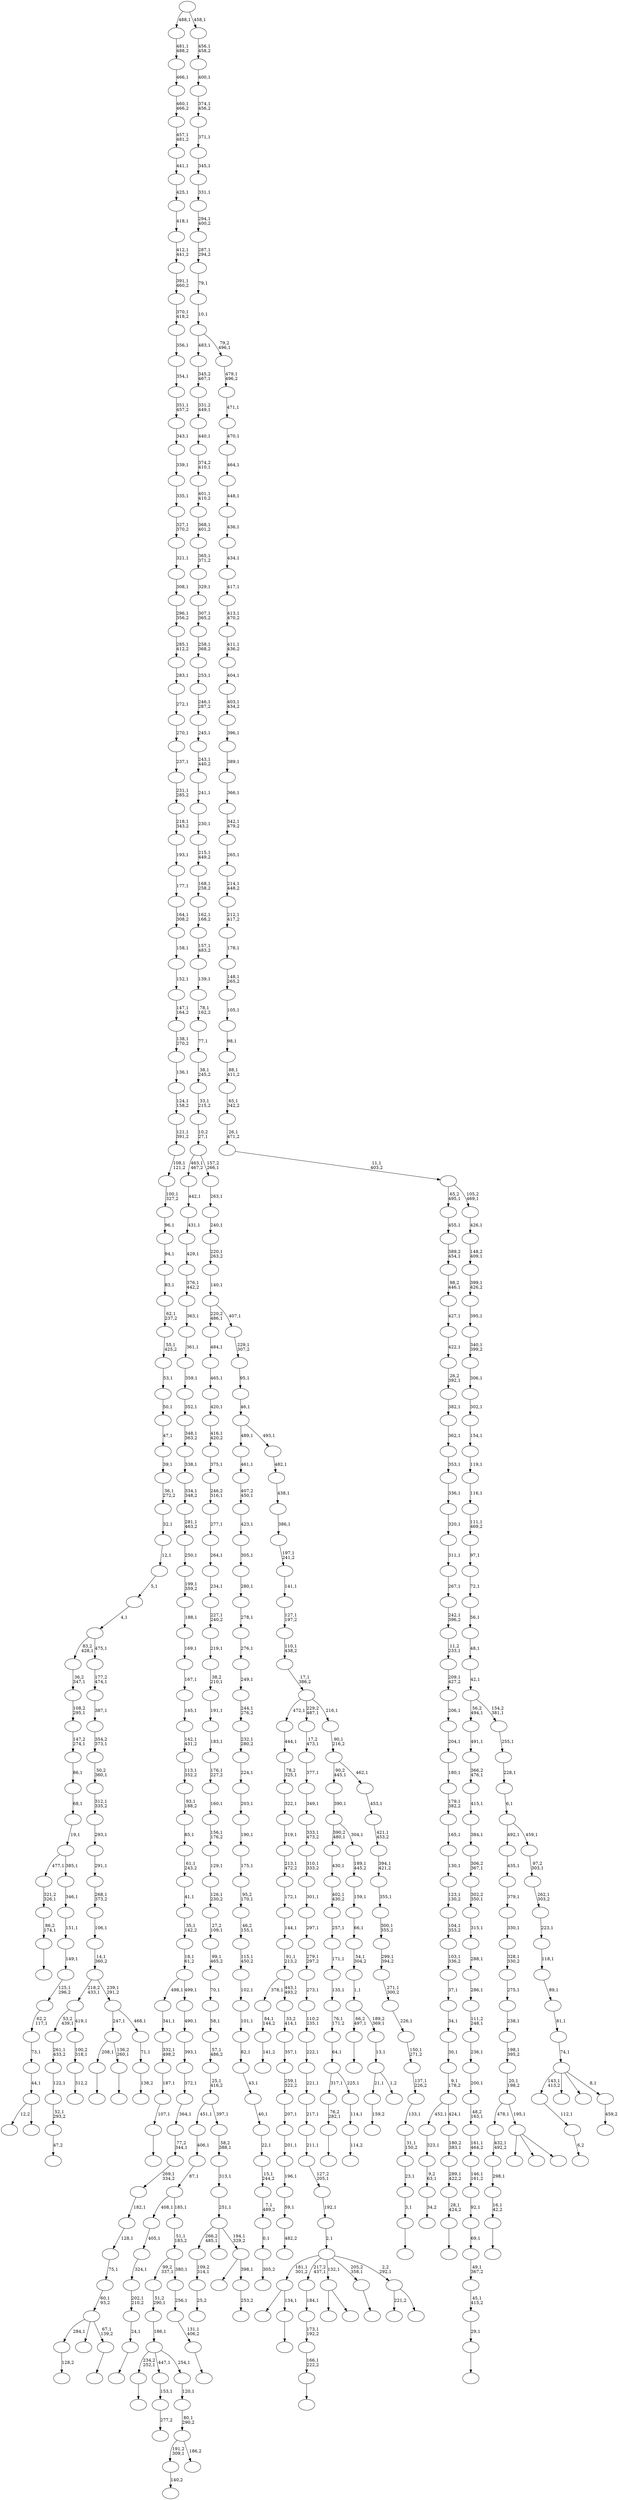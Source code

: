 digraph T {
	550 [label=""]
	549 [label=""]
	548 [label=""]
	547 [label=""]
	546 [label=""]
	545 [label=""]
	544 [label=""]
	543 [label=""]
	542 [label=""]
	541 [label=""]
	540 [label=""]
	539 [label=""]
	538 [label=""]
	537 [label=""]
	536 [label=""]
	535 [label=""]
	534 [label=""]
	533 [label=""]
	532 [label=""]
	531 [label=""]
	530 [label=""]
	529 [label=""]
	528 [label=""]
	527 [label=""]
	526 [label=""]
	525 [label=""]
	524 [label=""]
	523 [label=""]
	522 [label=""]
	521 [label=""]
	520 [label=""]
	519 [label=""]
	518 [label=""]
	517 [label=""]
	516 [label=""]
	515 [label=""]
	514 [label=""]
	513 [label=""]
	512 [label=""]
	511 [label=""]
	510 [label=""]
	509 [label=""]
	508 [label=""]
	507 [label=""]
	506 [label=""]
	505 [label=""]
	504 [label=""]
	503 [label=""]
	502 [label=""]
	501 [label=""]
	500 [label=""]
	499 [label=""]
	498 [label=""]
	497 [label=""]
	496 [label=""]
	495 [label=""]
	494 [label=""]
	493 [label=""]
	492 [label=""]
	491 [label=""]
	490 [label=""]
	489 [label=""]
	488 [label=""]
	487 [label=""]
	486 [label=""]
	485 [label=""]
	484 [label=""]
	483 [label=""]
	482 [label=""]
	481 [label=""]
	480 [label=""]
	479 [label=""]
	478 [label=""]
	477 [label=""]
	476 [label=""]
	475 [label=""]
	474 [label=""]
	473 [label=""]
	472 [label=""]
	471 [label=""]
	470 [label=""]
	469 [label=""]
	468 [label=""]
	467 [label=""]
	466 [label=""]
	465 [label=""]
	464 [label=""]
	463 [label=""]
	462 [label=""]
	461 [label=""]
	460 [label=""]
	459 [label=""]
	458 [label=""]
	457 [label=""]
	456 [label=""]
	455 [label=""]
	454 [label=""]
	453 [label=""]
	452 [label=""]
	451 [label=""]
	450 [label=""]
	449 [label=""]
	448 [label=""]
	447 [label=""]
	446 [label=""]
	445 [label=""]
	444 [label=""]
	443 [label=""]
	442 [label=""]
	441 [label=""]
	440 [label=""]
	439 [label=""]
	438 [label=""]
	437 [label=""]
	436 [label=""]
	435 [label=""]
	434 [label=""]
	433 [label=""]
	432 [label=""]
	431 [label=""]
	430 [label=""]
	429 [label=""]
	428 [label=""]
	427 [label=""]
	426 [label=""]
	425 [label=""]
	424 [label=""]
	423 [label=""]
	422 [label=""]
	421 [label=""]
	420 [label=""]
	419 [label=""]
	418 [label=""]
	417 [label=""]
	416 [label=""]
	415 [label=""]
	414 [label=""]
	413 [label=""]
	412 [label=""]
	411 [label=""]
	410 [label=""]
	409 [label=""]
	408 [label=""]
	407 [label=""]
	406 [label=""]
	405 [label=""]
	404 [label=""]
	403 [label=""]
	402 [label=""]
	401 [label=""]
	400 [label=""]
	399 [label=""]
	398 [label=""]
	397 [label=""]
	396 [label=""]
	395 [label=""]
	394 [label=""]
	393 [label=""]
	392 [label=""]
	391 [label=""]
	390 [label=""]
	389 [label=""]
	388 [label=""]
	387 [label=""]
	386 [label=""]
	385 [label=""]
	384 [label=""]
	383 [label=""]
	382 [label=""]
	381 [label=""]
	380 [label=""]
	379 [label=""]
	378 [label=""]
	377 [label=""]
	376 [label=""]
	375 [label=""]
	374 [label=""]
	373 [label=""]
	372 [label=""]
	371 [label=""]
	370 [label=""]
	369 [label=""]
	368 [label=""]
	367 [label=""]
	366 [label=""]
	365 [label=""]
	364 [label=""]
	363 [label=""]
	362 [label=""]
	361 [label=""]
	360 [label=""]
	359 [label=""]
	358 [label=""]
	357 [label=""]
	356 [label=""]
	355 [label=""]
	354 [label=""]
	353 [label=""]
	352 [label=""]
	351 [label=""]
	350 [label=""]
	349 [label=""]
	348 [label=""]
	347 [label=""]
	346 [label=""]
	345 [label=""]
	344 [label=""]
	343 [label=""]
	342 [label=""]
	341 [label=""]
	340 [label=""]
	339 [label=""]
	338 [label=""]
	337 [label=""]
	336 [label=""]
	335 [label=""]
	334 [label=""]
	333 [label=""]
	332 [label=""]
	331 [label=""]
	330 [label=""]
	329 [label=""]
	328 [label=""]
	327 [label=""]
	326 [label=""]
	325 [label=""]
	324 [label=""]
	323 [label=""]
	322 [label=""]
	321 [label=""]
	320 [label=""]
	319 [label=""]
	318 [label=""]
	317 [label=""]
	316 [label=""]
	315 [label=""]
	314 [label=""]
	313 [label=""]
	312 [label=""]
	311 [label=""]
	310 [label=""]
	309 [label=""]
	308 [label=""]
	307 [label=""]
	306 [label=""]
	305 [label=""]
	304 [label=""]
	303 [label=""]
	302 [label=""]
	301 [label=""]
	300 [label=""]
	299 [label=""]
	298 [label=""]
	297 [label=""]
	296 [label=""]
	295 [label=""]
	294 [label=""]
	293 [label=""]
	292 [label=""]
	291 [label=""]
	290 [label=""]
	289 [label=""]
	288 [label=""]
	287 [label=""]
	286 [label=""]
	285 [label=""]
	284 [label=""]
	283 [label=""]
	282 [label=""]
	281 [label=""]
	280 [label=""]
	279 [label=""]
	278 [label=""]
	277 [label=""]
	276 [label=""]
	275 [label=""]
	274 [label=""]
	273 [label=""]
	272 [label=""]
	271 [label=""]
	270 [label=""]
	269 [label=""]
	268 [label=""]
	267 [label=""]
	266 [label=""]
	265 [label=""]
	264 [label=""]
	263 [label=""]
	262 [label=""]
	261 [label=""]
	260 [label=""]
	259 [label=""]
	258 [label=""]
	257 [label=""]
	256 [label=""]
	255 [label=""]
	254 [label=""]
	253 [label=""]
	252 [label=""]
	251 [label=""]
	250 [label=""]
	249 [label=""]
	248 [label=""]
	247 [label=""]
	246 [label=""]
	245 [label=""]
	244 [label=""]
	243 [label=""]
	242 [label=""]
	241 [label=""]
	240 [label=""]
	239 [label=""]
	238 [label=""]
	237 [label=""]
	236 [label=""]
	235 [label=""]
	234 [label=""]
	233 [label=""]
	232 [label=""]
	231 [label=""]
	230 [label=""]
	229 [label=""]
	228 [label=""]
	227 [label=""]
	226 [label=""]
	225 [label=""]
	224 [label=""]
	223 [label=""]
	222 [label=""]
	221 [label=""]
	220 [label=""]
	219 [label=""]
	218 [label=""]
	217 [label=""]
	216 [label=""]
	215 [label=""]
	214 [label=""]
	213 [label=""]
	212 [label=""]
	211 [label=""]
	210 [label=""]
	209 [label=""]
	208 [label=""]
	207 [label=""]
	206 [label=""]
	205 [label=""]
	204 [label=""]
	203 [label=""]
	202 [label=""]
	201 [label=""]
	200 [label=""]
	199 [label=""]
	198 [label=""]
	197 [label=""]
	196 [label=""]
	195 [label=""]
	194 [label=""]
	193 [label=""]
	192 [label=""]
	191 [label=""]
	190 [label=""]
	189 [label=""]
	188 [label=""]
	187 [label=""]
	186 [label=""]
	185 [label=""]
	184 [label=""]
	183 [label=""]
	182 [label=""]
	181 [label=""]
	180 [label=""]
	179 [label=""]
	178 [label=""]
	177 [label=""]
	176 [label=""]
	175 [label=""]
	174 [label=""]
	173 [label=""]
	172 [label=""]
	171 [label=""]
	170 [label=""]
	169 [label=""]
	168 [label=""]
	167 [label=""]
	166 [label=""]
	165 [label=""]
	164 [label=""]
	163 [label=""]
	162 [label=""]
	161 [label=""]
	160 [label=""]
	159 [label=""]
	158 [label=""]
	157 [label=""]
	156 [label=""]
	155 [label=""]
	154 [label=""]
	153 [label=""]
	152 [label=""]
	151 [label=""]
	150 [label=""]
	149 [label=""]
	148 [label=""]
	147 [label=""]
	146 [label=""]
	145 [label=""]
	144 [label=""]
	143 [label=""]
	142 [label=""]
	141 [label=""]
	140 [label=""]
	139 [label=""]
	138 [label=""]
	137 [label=""]
	136 [label=""]
	135 [label=""]
	134 [label=""]
	133 [label=""]
	132 [label=""]
	131 [label=""]
	130 [label=""]
	129 [label=""]
	128 [label=""]
	127 [label=""]
	126 [label=""]
	125 [label=""]
	124 [label=""]
	123 [label=""]
	122 [label=""]
	121 [label=""]
	120 [label=""]
	119 [label=""]
	118 [label=""]
	117 [label=""]
	116 [label=""]
	115 [label=""]
	114 [label=""]
	113 [label=""]
	112 [label=""]
	111 [label=""]
	110 [label=""]
	109 [label=""]
	108 [label=""]
	107 [label=""]
	106 [label=""]
	105 [label=""]
	104 [label=""]
	103 [label=""]
	102 [label=""]
	101 [label=""]
	100 [label=""]
	99 [label=""]
	98 [label=""]
	97 [label=""]
	96 [label=""]
	95 [label=""]
	94 [label=""]
	93 [label=""]
	92 [label=""]
	91 [label=""]
	90 [label=""]
	89 [label=""]
	88 [label=""]
	87 [label=""]
	86 [label=""]
	85 [label=""]
	84 [label=""]
	83 [label=""]
	82 [label=""]
	81 [label=""]
	80 [label=""]
	79 [label=""]
	78 [label=""]
	77 [label=""]
	76 [label=""]
	75 [label=""]
	74 [label=""]
	73 [label=""]
	72 [label=""]
	71 [label=""]
	70 [label=""]
	69 [label=""]
	68 [label=""]
	67 [label=""]
	66 [label=""]
	65 [label=""]
	64 [label=""]
	63 [label=""]
	62 [label=""]
	61 [label=""]
	60 [label=""]
	59 [label=""]
	58 [label=""]
	57 [label=""]
	56 [label=""]
	55 [label=""]
	54 [label=""]
	53 [label=""]
	52 [label=""]
	51 [label=""]
	50 [label=""]
	49 [label=""]
	48 [label=""]
	47 [label=""]
	46 [label=""]
	45 [label=""]
	44 [label=""]
	43 [label=""]
	42 [label=""]
	41 [label=""]
	40 [label=""]
	39 [label=""]
	38 [label=""]
	37 [label=""]
	36 [label=""]
	35 [label=""]
	34 [label=""]
	33 [label=""]
	32 [label=""]
	31 [label=""]
	30 [label=""]
	29 [label=""]
	28 [label=""]
	27 [label=""]
	26 [label=""]
	25 [label=""]
	24 [label=""]
	23 [label=""]
	22 [label=""]
	21 [label=""]
	20 [label=""]
	19 [label=""]
	18 [label=""]
	17 [label=""]
	16 [label=""]
	15 [label=""]
	14 [label=""]
	13 [label=""]
	12 [label=""]
	11 [label=""]
	10 [label=""]
	9 [label=""]
	8 [label=""]
	7 [label=""]
	6 [label=""]
	5 [label=""]
	4 [label=""]
	3 [label=""]
	2 [label=""]
	1 [label=""]
	0 [label=""]
	548 -> 549 [label="25,2"]
	547 -> 548 [label="109,2\n314,1"]
	544 -> 545 [label=""]
	543 -> 544 [label="16,1\n42,2"]
	542 -> 543 [label="298,1"]
	541 -> 542 [label="432,1\n492,2"]
	539 -> 540 [label="128,2"]
	537 -> 538 [label=""]
	536 -> 537 [label="107,1"]
	535 -> 536 [label="187,1"]
	534 -> 535 [label="332,1\n498,2"]
	533 -> 534 [label="341,1"]
	531 -> 532 [label="141,2"]
	530 -> 531 [label="84,1\n144,2"]
	528 -> 529 [label=""]
	524 -> 525 [label="482,2"]
	523 -> 524 [label="59,1"]
	522 -> 523 [label="196,1"]
	521 -> 522 [label="201,1"]
	520 -> 521 [label="207,1"]
	519 -> 520 [label="259,1\n322,2"]
	518 -> 519 [label="357,1"]
	517 -> 518 [label="33,2\n414,1"]
	516 -> 530 [label="378,1"]
	516 -> 517 [label="443,1\n493,2"]
	515 -> 516 [label="91,1\n213,2"]
	514 -> 515 [label="144,1"]
	513 -> 514 [label="172,1"]
	512 -> 513 [label="213,1\n472,2"]
	511 -> 512 [label="319,1"]
	510 -> 511 [label="322,1"]
	509 -> 510 [label="78,2\n325,1"]
	508 -> 509 [label="444,1"]
	506 -> 507 [label="47,2"]
	505 -> 506 [label="52,1\n293,2"]
	504 -> 505 [label="122,1"]
	503 -> 504 [label="261,1\n433,2"]
	500 -> 501 [label=""]
	499 -> 500 [label="86,2\n174,1"]
	498 -> 499 [label="321,2\n326,1"]
	495 -> 496 [label="159,2"]
	493 -> 494 [label=""]
	492 -> 493 [label="76,2\n282,1"]
	490 -> 491 [label="6,2"]
	489 -> 490 [label="112,1"]
	487 -> 488 [label=""]
	486 -> 497 [label=""]
	486 -> 487 [label="134,1"]
	484 -> 485 [label=""]
	483 -> 484 [label="29,1"]
	482 -> 483 [label="45,1\n415,2"]
	481 -> 482 [label="49,1\n367,2"]
	480 -> 481 [label="69,1"]
	479 -> 480 [label="92,1"]
	478 -> 479 [label="146,1\n161,2"]
	477 -> 478 [label="161,1\n464,2"]
	476 -> 477 [label="48,2\n163,1"]
	475 -> 476 [label="200,1"]
	474 -> 475 [label="236,1"]
	473 -> 474 [label="111,2\n248,1"]
	472 -> 473 [label="286,1"]
	471 -> 472 [label="288,1"]
	470 -> 471 [label="315,1"]
	469 -> 470 [label="302,2\n350,1"]
	468 -> 469 [label="306,2\n367,1"]
	467 -> 468 [label="384,1"]
	466 -> 467 [label="415,1"]
	465 -> 466 [label="366,2\n476,1"]
	464 -> 465 [label="491,1"]
	462 -> 463 [label=""]
	460 -> 461 [label=""]
	459 -> 539 [label="284,1"]
	459 -> 526 [label=""]
	459 -> 460 [label="67,1\n139,2"]
	458 -> 459 [label="60,1\n93,2"]
	457 -> 458 [label="75,1"]
	456 -> 457 [label="128,1"]
	455 -> 456 [label="182,1"]
	454 -> 455 [label="269,1\n334,2"]
	453 -> 454 [label="77,2\n344,1"]
	452 -> 453 [label="364,1"]
	451 -> 452 [label="372,1"]
	450 -> 451 [label="393,1"]
	449 -> 450 [label="490,1"]
	448 -> 533 [label="498,1"]
	448 -> 449 [label="499,1"]
	447 -> 448 [label="18,1\n61,2"]
	446 -> 447 [label="35,1\n142,2"]
	445 -> 446 [label="41,1"]
	444 -> 445 [label="61,1\n243,2"]
	443 -> 444 [label="85,1"]
	442 -> 443 [label="93,1\n188,2"]
	441 -> 442 [label="113,1\n352,2"]
	440 -> 441 [label="142,1\n431,2"]
	439 -> 440 [label="145,1"]
	438 -> 439 [label="167,1"]
	437 -> 438 [label="169,1"]
	436 -> 437 [label="188,1"]
	435 -> 436 [label="199,1\n359,2"]
	434 -> 435 [label="250,1"]
	433 -> 434 [label="281,1\n463,2"]
	432 -> 433 [label="334,1\n348,2"]
	431 -> 432 [label="338,1"]
	430 -> 431 [label="348,1\n363,2"]
	429 -> 430 [label="352,1"]
	428 -> 429 [label="359,1"]
	427 -> 428 [label="361,1"]
	426 -> 427 [label="363,1"]
	425 -> 426 [label="376,1\n442,2"]
	424 -> 425 [label="429,1"]
	423 -> 424 [label="431,1"]
	422 -> 423 [label="442,1"]
	420 -> 421 [label="312,2"]
	419 -> 420 [label="100,2\n318,1"]
	418 -> 503 [label="53,2\n439,1"]
	418 -> 419 [label="419,1"]
	415 -> 416 [label="305,2"]
	414 -> 415 [label="0,1"]
	413 -> 414 [label="7,1\n489,2"]
	412 -> 413 [label="15,1\n244,2"]
	411 -> 412 [label="22,1"]
	410 -> 411 [label="40,1"]
	409 -> 410 [label="43,1"]
	408 -> 409 [label="82,1"]
	407 -> 408 [label="101,1"]
	406 -> 407 [label="102,1"]
	405 -> 406 [label="115,1\n450,2"]
	404 -> 405 [label="46,2\n155,1"]
	403 -> 404 [label="95,2\n170,1"]
	402 -> 403 [label="175,1"]
	401 -> 402 [label="190,1"]
	400 -> 401 [label="203,1"]
	399 -> 400 [label="224,1"]
	398 -> 399 [label="232,1\n280,2"]
	397 -> 398 [label="244,1\n276,2"]
	396 -> 397 [label="249,1"]
	395 -> 396 [label="276,1"]
	394 -> 395 [label="278,1"]
	393 -> 394 [label="280,1"]
	392 -> 393 [label="305,1"]
	391 -> 392 [label="423,1"]
	390 -> 391 [label="407,2\n450,1"]
	389 -> 390 [label="461,1"]
	386 -> 387 [label="34,2"]
	385 -> 386 [label="9,2\n63,1"]
	384 -> 385 [label="323,1"]
	381 -> 546 [label="12,2"]
	381 -> 382 [label=""]
	380 -> 381 [label="44,1"]
	379 -> 380 [label="73,1"]
	378 -> 379 [label="62,2\n117,1"]
	377 -> 378 [label="125,1\n296,2"]
	376 -> 377 [label="149,1"]
	375 -> 376 [label="151,1"]
	374 -> 375 [label="346,1"]
	373 -> 498 [label="477,1"]
	373 -> 374 [label="385,1"]
	372 -> 373 [label="19,1"]
	371 -> 372 [label="68,1"]
	370 -> 371 [label="86,1"]
	369 -> 370 [label="147,2\n274,1"]
	368 -> 369 [label="108,2\n295,1"]
	367 -> 368 [label="36,2\n347,1"]
	365 -> 366 [label=""]
	364 -> 365 [label="166,1\n222,2"]
	363 -> 364 [label="173,1\n192,2"]
	362 -> 363 [label="184,1"]
	360 -> 361 [label="114,2"]
	359 -> 360 [label="114,1"]
	358 -> 492 [label="317,1"]
	358 -> 359 [label="225,1"]
	357 -> 358 [label="64,1"]
	356 -> 357 [label="76,1\n171,2"]
	355 -> 356 [label="135,1"]
	354 -> 355 [label="171,1"]
	353 -> 354 [label="257,1"]
	352 -> 353 [label="402,1\n430,2"]
	351 -> 352 [label="430,1"]
	349 -> 350 [label="140,2"]
	347 -> 348 [label=""]
	345 -> 346 [label=""]
	344 -> 345 [label="24,1"]
	343 -> 344 [label="202,1\n210,2"]
	342 -> 343 [label="324,1"]
	341 -> 342 [label="405,1"]
	339 -> 340 [label="277,2"]
	338 -> 339 [label="153,1"]
	336 -> 550 [label=""]
	336 -> 502 [label=""]
	336 -> 337 [label=""]
	335 -> 541 [label="478,1"]
	335 -> 336 [label="195,1"]
	334 -> 335 [label="20,1\n198,2"]
	333 -> 334 [label="198,1\n395,2"]
	332 -> 333 [label="238,1"]
	331 -> 332 [label="275,1"]
	330 -> 331 [label="328,1\n330,2"]
	329 -> 330 [label="330,1"]
	328 -> 329 [label="379,1"]
	327 -> 328 [label="435,1"]
	325 -> 527 [label=""]
	325 -> 326 [label=""]
	323 -> 324 [label=""]
	320 -> 417 [label="221,2"]
	320 -> 321 [label=""]
	319 -> 486 [label="181,1\n301,2"]
	319 -> 362 [label="217,2\n437,1"]
	319 -> 325 [label="132,1"]
	319 -> 323 [label="205,2\n358,1"]
	319 -> 320 [label="2,2\n292,1"]
	318 -> 319 [label="2,1"]
	317 -> 318 [label="192,1"]
	316 -> 317 [label="127,2\n205,1"]
	315 -> 316 [label="211,1"]
	314 -> 315 [label="217,1"]
	313 -> 314 [label="221,1"]
	312 -> 313 [label="222,1"]
	311 -> 312 [label="110,2\n235,1"]
	310 -> 311 [label="273,1"]
	309 -> 310 [label="279,1\n297,2"]
	308 -> 309 [label="297,1"]
	307 -> 308 [label="301,1"]
	306 -> 307 [label="310,1\n333,2"]
	305 -> 306 [label="333,1\n473,2"]
	304 -> 305 [label="349,1"]
	303 -> 304 [label="377,1"]
	302 -> 303 [label="17,2\n473,1"]
	300 -> 301 [label=""]
	299 -> 462 [label="208,1"]
	299 -> 300 [label="136,2\n260,1"]
	297 -> 298 [label=""]
	296 -> 297 [label="28,1\n424,2"]
	295 -> 296 [label="289,1\n422,2"]
	294 -> 295 [label="180,2\n383,1"]
	293 -> 384 [label="452,1"]
	293 -> 294 [label="424,1"]
	292 -> 293 [label="9,1\n178,2"]
	291 -> 292 [label="30,1"]
	290 -> 291 [label="34,1"]
	289 -> 290 [label="37,1"]
	288 -> 289 [label="103,1\n336,2"]
	287 -> 288 [label="104,1\n353,2"]
	286 -> 287 [label="123,1\n130,2"]
	285 -> 286 [label="130,1"]
	284 -> 285 [label="165,1"]
	283 -> 284 [label="179,1\n382,2"]
	282 -> 283 [label="180,1"]
	281 -> 282 [label="204,1"]
	280 -> 281 [label="206,1"]
	279 -> 280 [label="209,1\n427,2"]
	278 -> 279 [label="11,2\n233,1"]
	277 -> 278 [label="242,1\n396,2"]
	276 -> 277 [label="267,1"]
	275 -> 276 [label="311,1"]
	274 -> 275 [label="320,1"]
	273 -> 274 [label="336,1"]
	272 -> 273 [label="353,1"]
	271 -> 272 [label="362,1"]
	270 -> 271 [label="382,1"]
	269 -> 270 [label="26,2\n392,1"]
	268 -> 269 [label="422,1"]
	267 -> 268 [label="427,1"]
	266 -> 267 [label="98,2\n446,1"]
	265 -> 266 [label="389,2\n454,1"]
	264 -> 265 [label="455,1"]
	261 -> 495 [label="21,1"]
	261 -> 262 [label="1,2"]
	260 -> 261 [label="13,1"]
	259 -> 347 [label="66,2\n497,1"]
	259 -> 260 [label="189,2\n369,1"]
	258 -> 259 [label="1,1"]
	257 -> 258 [label="54,1\n304,2"]
	256 -> 257 [label="66,1"]
	255 -> 256 [label="159,1"]
	254 -> 255 [label="189,1\n445,2"]
	253 -> 351 [label="390,2\n480,1"]
	253 -> 254 [label="304,1"]
	252 -> 253 [label="390,1"]
	250 -> 349 [label="191,2\n309,1"]
	250 -> 251 [label="186,2"]
	249 -> 250 [label="80,1\n290,2"]
	248 -> 249 [label="120,1"]
	247 -> 528 [label="234,2\n252,1"]
	247 -> 338 [label="447,1"]
	247 -> 248 [label="254,1"]
	246 -> 247 [label="186,1"]
	245 -> 246 [label="51,2\n290,1"]
	243 -> 244 [label=""]
	242 -> 243 [label="131,1\n406,2"]
	241 -> 242 [label="256,1"]
	240 -> 245 [label="99,2\n337,1"]
	240 -> 241 [label="380,1"]
	239 -> 240 [label="51,1\n183,2"]
	238 -> 341 [label="408,1"]
	238 -> 239 [label="185,1"]
	237 -> 238 [label="87,1"]
	236 -> 237 [label="406,1"]
	234 -> 235 [label="253,2"]
	233 -> 388 [label=""]
	233 -> 234 [label="398,1"]
	232 -> 547 [label="266,2\n485,1"]
	232 -> 322 [label=""]
	232 -> 233 [label="194,1\n329,2"]
	231 -> 232 [label="251,1"]
	230 -> 231 [label="313,1"]
	229 -> 230 [label="58,2\n388,1"]
	228 -> 236 [label="451,1"]
	228 -> 229 [label="397,1"]
	227 -> 228 [label="25,1\n416,2"]
	226 -> 227 [label="57,1\n486,2"]
	225 -> 226 [label="58,1"]
	224 -> 225 [label="70,1"]
	223 -> 224 [label="99,1\n465,2"]
	222 -> 223 [label="27,2\n109,1"]
	221 -> 222 [label="126,1\n230,2"]
	220 -> 221 [label="129,1"]
	219 -> 220 [label="156,1\n176,2"]
	218 -> 219 [label="160,1"]
	217 -> 218 [label="176,1\n227,2"]
	216 -> 217 [label="183,1"]
	215 -> 216 [label="191,1"]
	214 -> 215 [label="38,2\n210,1"]
	213 -> 214 [label="219,1"]
	212 -> 213 [label="227,1\n240,2"]
	211 -> 212 [label="234,1"]
	210 -> 211 [label="264,1"]
	209 -> 210 [label="277,1"]
	208 -> 209 [label="246,2\n316,1"]
	207 -> 208 [label="375,1"]
	206 -> 207 [label="416,1\n420,2"]
	205 -> 206 [label="420,1"]
	204 -> 205 [label="465,1"]
	203 -> 204 [label="484,1"]
	201 -> 202 [label=""]
	200 -> 201 [label="3,1"]
	199 -> 200 [label="23,1"]
	198 -> 199 [label="31,1\n150,2"]
	197 -> 198 [label="133,1"]
	196 -> 197 [label="137,1\n226,2"]
	195 -> 196 [label="150,1\n271,2"]
	194 -> 195 [label="226,1"]
	193 -> 194 [label="271,1\n300,2"]
	192 -> 193 [label="299,1\n394,2"]
	191 -> 192 [label="300,1\n355,2"]
	190 -> 191 [label="355,1"]
	189 -> 190 [label="394,1\n421,2"]
	188 -> 189 [label="421,1\n453,2"]
	187 -> 188 [label="453,1"]
	186 -> 252 [label="90,2\n445,1"]
	186 -> 187 [label="462,1"]
	185 -> 186 [label="90,1\n216,2"]
	184 -> 508 [label="472,1"]
	184 -> 302 [label="229,2\n487,1"]
	184 -> 185 [label="216,1"]
	183 -> 184 [label="17,1\n386,2"]
	182 -> 183 [label="110,1\n438,2"]
	181 -> 182 [label="127,1\n197,2"]
	180 -> 181 [label="141,1"]
	179 -> 180 [label="197,1\n241,2"]
	178 -> 179 [label="386,1"]
	177 -> 178 [label="438,1"]
	176 -> 177 [label="482,1"]
	175 -> 389 [label="489,1"]
	175 -> 176 [label="493,1"]
	174 -> 175 [label="46,1"]
	173 -> 174 [label="95,1"]
	172 -> 173 [label="229,1\n307,2"]
	171 -> 203 [label="220,2\n486,1"]
	171 -> 172 [label="407,1"]
	170 -> 171 [label="140,1"]
	169 -> 170 [label="220,1\n263,2"]
	168 -> 169 [label="240,1"]
	167 -> 168 [label="263,1"]
	166 -> 422 [label="463,1\n467,2"]
	166 -> 167 [label="157,2\n266,1"]
	165 -> 166 [label="10,2\n27,1"]
	164 -> 165 [label="33,1\n215,2"]
	163 -> 164 [label="38,1\n245,2"]
	162 -> 163 [label="77,1"]
	161 -> 162 [label="78,1\n162,2"]
	160 -> 161 [label="139,1"]
	159 -> 160 [label="157,1\n483,2"]
	158 -> 159 [label="162,1\n168,2"]
	157 -> 158 [label="168,1\n258,2"]
	156 -> 157 [label="215,1\n449,2"]
	155 -> 156 [label="230,1"]
	154 -> 155 [label="241,1"]
	153 -> 154 [label="243,1\n440,2"]
	152 -> 153 [label="245,1"]
	151 -> 152 [label="246,1\n287,2"]
	150 -> 151 [label="253,1"]
	149 -> 150 [label="258,1\n368,2"]
	148 -> 149 [label="307,1\n365,2"]
	147 -> 148 [label="329,1"]
	146 -> 147 [label="365,1\n371,2"]
	145 -> 146 [label="368,1\n401,2"]
	144 -> 145 [label="401,1\n410,2"]
	143 -> 144 [label="374,2\n410,1"]
	142 -> 143 [label="440,1"]
	141 -> 142 [label="331,2\n449,1"]
	140 -> 141 [label="345,2\n467,1"]
	138 -> 139 [label="138,2"]
	137 -> 138 [label="71,1"]
	136 -> 299 [label="247,1"]
	136 -> 137 [label="468,1"]
	135 -> 418 [label="218,2\n433,1"]
	135 -> 136 [label="239,1\n291,2"]
	134 -> 135 [label="14,1\n360,2"]
	133 -> 134 [label="106,1"]
	132 -> 133 [label="268,1\n373,2"]
	131 -> 132 [label="291,1"]
	130 -> 131 [label="293,1"]
	129 -> 130 [label="312,1\n335,2"]
	128 -> 129 [label="50,2\n360,1"]
	127 -> 128 [label="354,2\n373,1"]
	126 -> 127 [label="387,1"]
	125 -> 126 [label="177,2\n474,1"]
	124 -> 367 [label="83,2\n428,1"]
	124 -> 125 [label="475,1"]
	123 -> 124 [label="4,1"]
	122 -> 123 [label="5,1"]
	121 -> 122 [label="12,1"]
	120 -> 121 [label="32,1"]
	119 -> 120 [label="36,1\n272,2"]
	118 -> 119 [label="39,1"]
	117 -> 118 [label="47,1"]
	116 -> 117 [label="50,1"]
	115 -> 116 [label="53,1"]
	114 -> 115 [label="55,1\n425,2"]
	113 -> 114 [label="62,1\n237,2"]
	112 -> 113 [label="83,1"]
	111 -> 112 [label="94,1"]
	110 -> 111 [label="96,1"]
	109 -> 110 [label="100,1\n327,2"]
	108 -> 109 [label="108,1\n121,2"]
	107 -> 108 [label="121,1\n391,2"]
	106 -> 107 [label="124,1\n158,2"]
	105 -> 106 [label="136,1"]
	104 -> 105 [label="138,1\n270,2"]
	103 -> 104 [label="147,1\n164,2"]
	102 -> 103 [label="152,1"]
	101 -> 102 [label="158,1"]
	100 -> 101 [label="164,1\n308,2"]
	99 -> 100 [label="177,1"]
	98 -> 99 [label="193,1"]
	97 -> 98 [label="218,1\n343,2"]
	96 -> 97 [label="231,1\n285,2"]
	95 -> 96 [label="237,1"]
	94 -> 95 [label="270,1"]
	93 -> 94 [label="272,1"]
	92 -> 93 [label="283,1"]
	91 -> 92 [label="285,1\n412,2"]
	90 -> 91 [label="296,1\n356,2"]
	89 -> 90 [label="308,1"]
	88 -> 89 [label="321,1"]
	87 -> 88 [label="327,1\n370,2"]
	86 -> 87 [label="335,1"]
	85 -> 86 [label="339,1"]
	84 -> 85 [label="343,1"]
	83 -> 84 [label="351,1\n457,2"]
	82 -> 83 [label="354,1"]
	81 -> 82 [label="356,1"]
	80 -> 81 [label="370,1\n418,2"]
	79 -> 80 [label="391,1\n460,2"]
	78 -> 79 [label="412,1\n441,2"]
	77 -> 78 [label="418,1"]
	76 -> 77 [label="425,1"]
	75 -> 76 [label="441,1"]
	74 -> 75 [label="457,1\n481,2"]
	73 -> 74 [label="460,1\n466,2"]
	72 -> 73 [label="466,1"]
	71 -> 72 [label="481,1\n488,2"]
	69 -> 70 [label="459,2"]
	68 -> 489 [label="143,1\n413,2"]
	68 -> 383 [label=""]
	68 -> 263 [label=""]
	68 -> 69 [label="8,1"]
	67 -> 68 [label="74,1"]
	66 -> 67 [label="81,1"]
	65 -> 66 [label="89,1"]
	64 -> 65 [label="118,1"]
	63 -> 64 [label="223,1"]
	62 -> 63 [label="262,1\n303,2"]
	61 -> 62 [label="97,2\n303,1"]
	60 -> 327 [label="492,1"]
	60 -> 61 [label="459,1"]
	59 -> 60 [label="6,1"]
	58 -> 59 [label="228,1"]
	57 -> 58 [label="255,1"]
	56 -> 464 [label="56,2\n494,1"]
	56 -> 57 [label="154,2\n381,1"]
	55 -> 56 [label="42,1"]
	54 -> 55 [label="48,1"]
	53 -> 54 [label="56,1"]
	52 -> 53 [label="72,1"]
	51 -> 52 [label="97,1"]
	50 -> 51 [label="111,1\n469,2"]
	49 -> 50 [label="116,1"]
	48 -> 49 [label="119,1"]
	47 -> 48 [label="154,1"]
	46 -> 47 [label="302,1"]
	45 -> 46 [label="306,1"]
	44 -> 45 [label="340,1\n399,2"]
	43 -> 44 [label="395,1"]
	42 -> 43 [label="399,1\n426,2"]
	41 -> 42 [label="148,2\n409,1"]
	40 -> 41 [label="426,1"]
	39 -> 264 [label="65,2\n495,1"]
	39 -> 40 [label="105,2\n469,1"]
	38 -> 39 [label="11,1\n403,2"]
	37 -> 38 [label="26,1\n471,2"]
	36 -> 37 [label="65,1\n342,2"]
	35 -> 36 [label="88,1\n411,2"]
	34 -> 35 [label="98,1"]
	33 -> 34 [label="105,1"]
	32 -> 33 [label="148,1\n265,2"]
	31 -> 32 [label="178,1"]
	30 -> 31 [label="212,1\n417,2"]
	29 -> 30 [label="214,1\n448,2"]
	28 -> 29 [label="265,1"]
	27 -> 28 [label="342,1\n479,2"]
	26 -> 27 [label="366,1"]
	25 -> 26 [label="389,1"]
	24 -> 25 [label="396,1"]
	23 -> 24 [label="403,1\n434,2"]
	22 -> 23 [label="404,1"]
	21 -> 22 [label="411,1\n436,2"]
	20 -> 21 [label="413,1\n470,2"]
	19 -> 20 [label="417,1"]
	18 -> 19 [label="434,1"]
	17 -> 18 [label="436,1"]
	16 -> 17 [label="448,1"]
	15 -> 16 [label="464,1"]
	14 -> 15 [label="470,1"]
	13 -> 14 [label="471,1"]
	12 -> 13 [label="479,1\n496,2"]
	11 -> 140 [label="483,1"]
	11 -> 12 [label="79,2\n496,1"]
	10 -> 11 [label="10,1"]
	9 -> 10 [label="79,1"]
	8 -> 9 [label="287,1\n294,2"]
	7 -> 8 [label="294,1\n400,2"]
	6 -> 7 [label="331,1"]
	5 -> 6 [label="345,1"]
	4 -> 5 [label="371,1"]
	3 -> 4 [label="374,1\n456,2"]
	2 -> 3 [label="400,1"]
	1 -> 2 [label="456,1\n458,2"]
	0 -> 71 [label="488,1"]
	0 -> 1 [label="458,1"]
}
